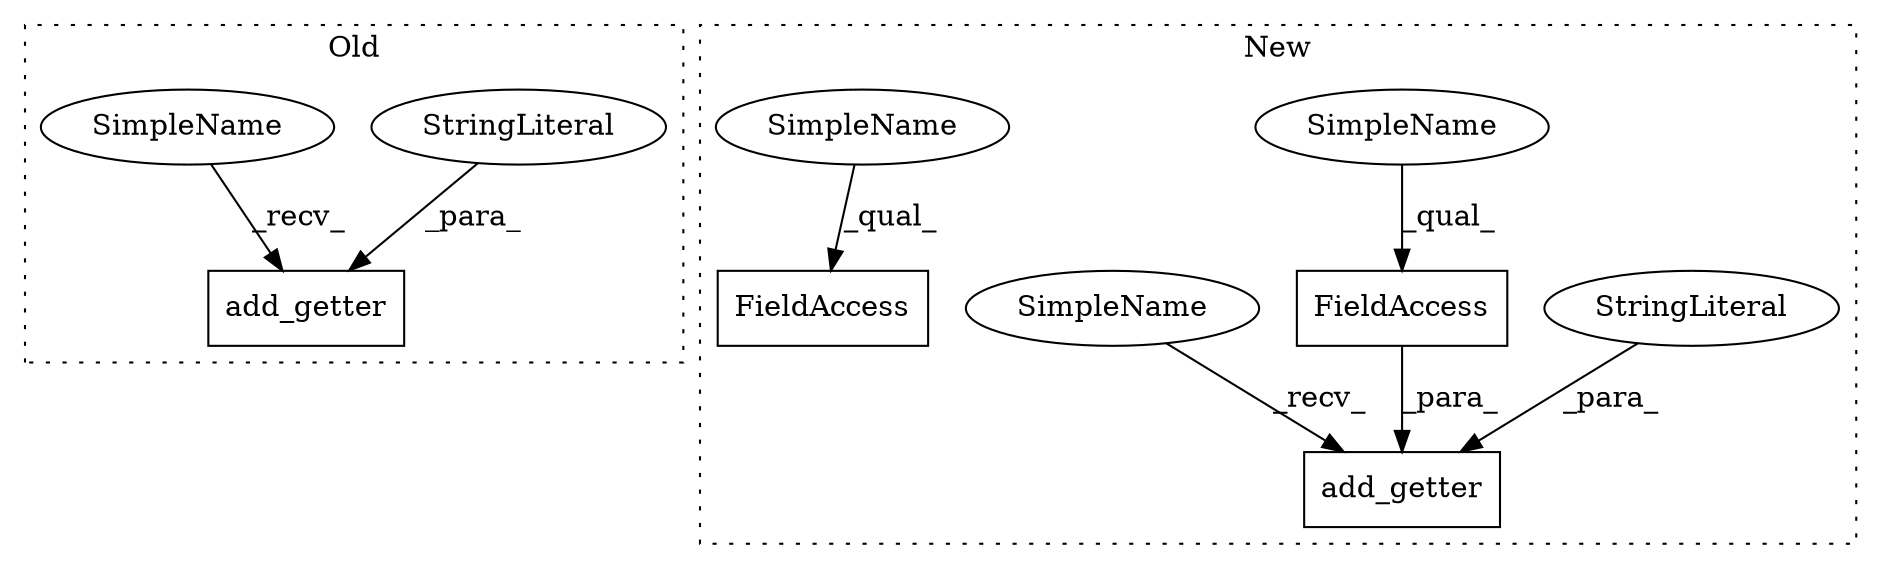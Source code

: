 digraph G {
subgraph cluster0 {
1 [label="add_getter" a="32" s="2550,2630" l="11,1" shape="box"];
5 [label="StringLiteral" a="45" s="2561" l="13" shape="ellipse"];
7 [label="SimpleName" a="42" s="2545" l="4" shape="ellipse"];
label = "Old";
style="dotted";
}
subgraph cluster1 {
2 [label="add_getter" a="32" s="2470,2516" l="11,1" shape="box"];
3 [label="FieldAccess" a="22" s="2443" l="15" shape="box"];
4 [label="FieldAccess" a="22" s="2495" l="21" shape="box"];
6 [label="StringLiteral" a="45" s="2481" l="13" shape="ellipse"];
8 [label="SimpleName" a="42" s="2495" l="4" shape="ellipse"];
9 [label="SimpleName" a="42" s="2465" l="4" shape="ellipse"];
10 [label="SimpleName" a="42" s="2443" l="4" shape="ellipse"];
label = "New";
style="dotted";
}
4 -> 2 [label="_para_"];
5 -> 1 [label="_para_"];
6 -> 2 [label="_para_"];
7 -> 1 [label="_recv_"];
8 -> 4 [label="_qual_"];
9 -> 2 [label="_recv_"];
10 -> 3 [label="_qual_"];
}